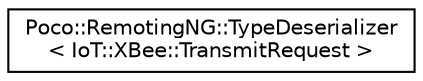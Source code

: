 digraph "Graphical Class Hierarchy"
{
 // LATEX_PDF_SIZE
  edge [fontname="Helvetica",fontsize="10",labelfontname="Helvetica",labelfontsize="10"];
  node [fontname="Helvetica",fontsize="10",shape=record];
  rankdir="LR";
  Node0 [label="Poco::RemotingNG::TypeDeserializer\l\< IoT::XBee::TransmitRequest \>",height=0.2,width=0.4,color="black", fillcolor="white", style="filled",URL="$classPoco_1_1RemotingNG_1_1TypeDeserializer_3_01IoT_1_1XBee_1_1TransmitRequest_01_4.html",tooltip=" "];
}
